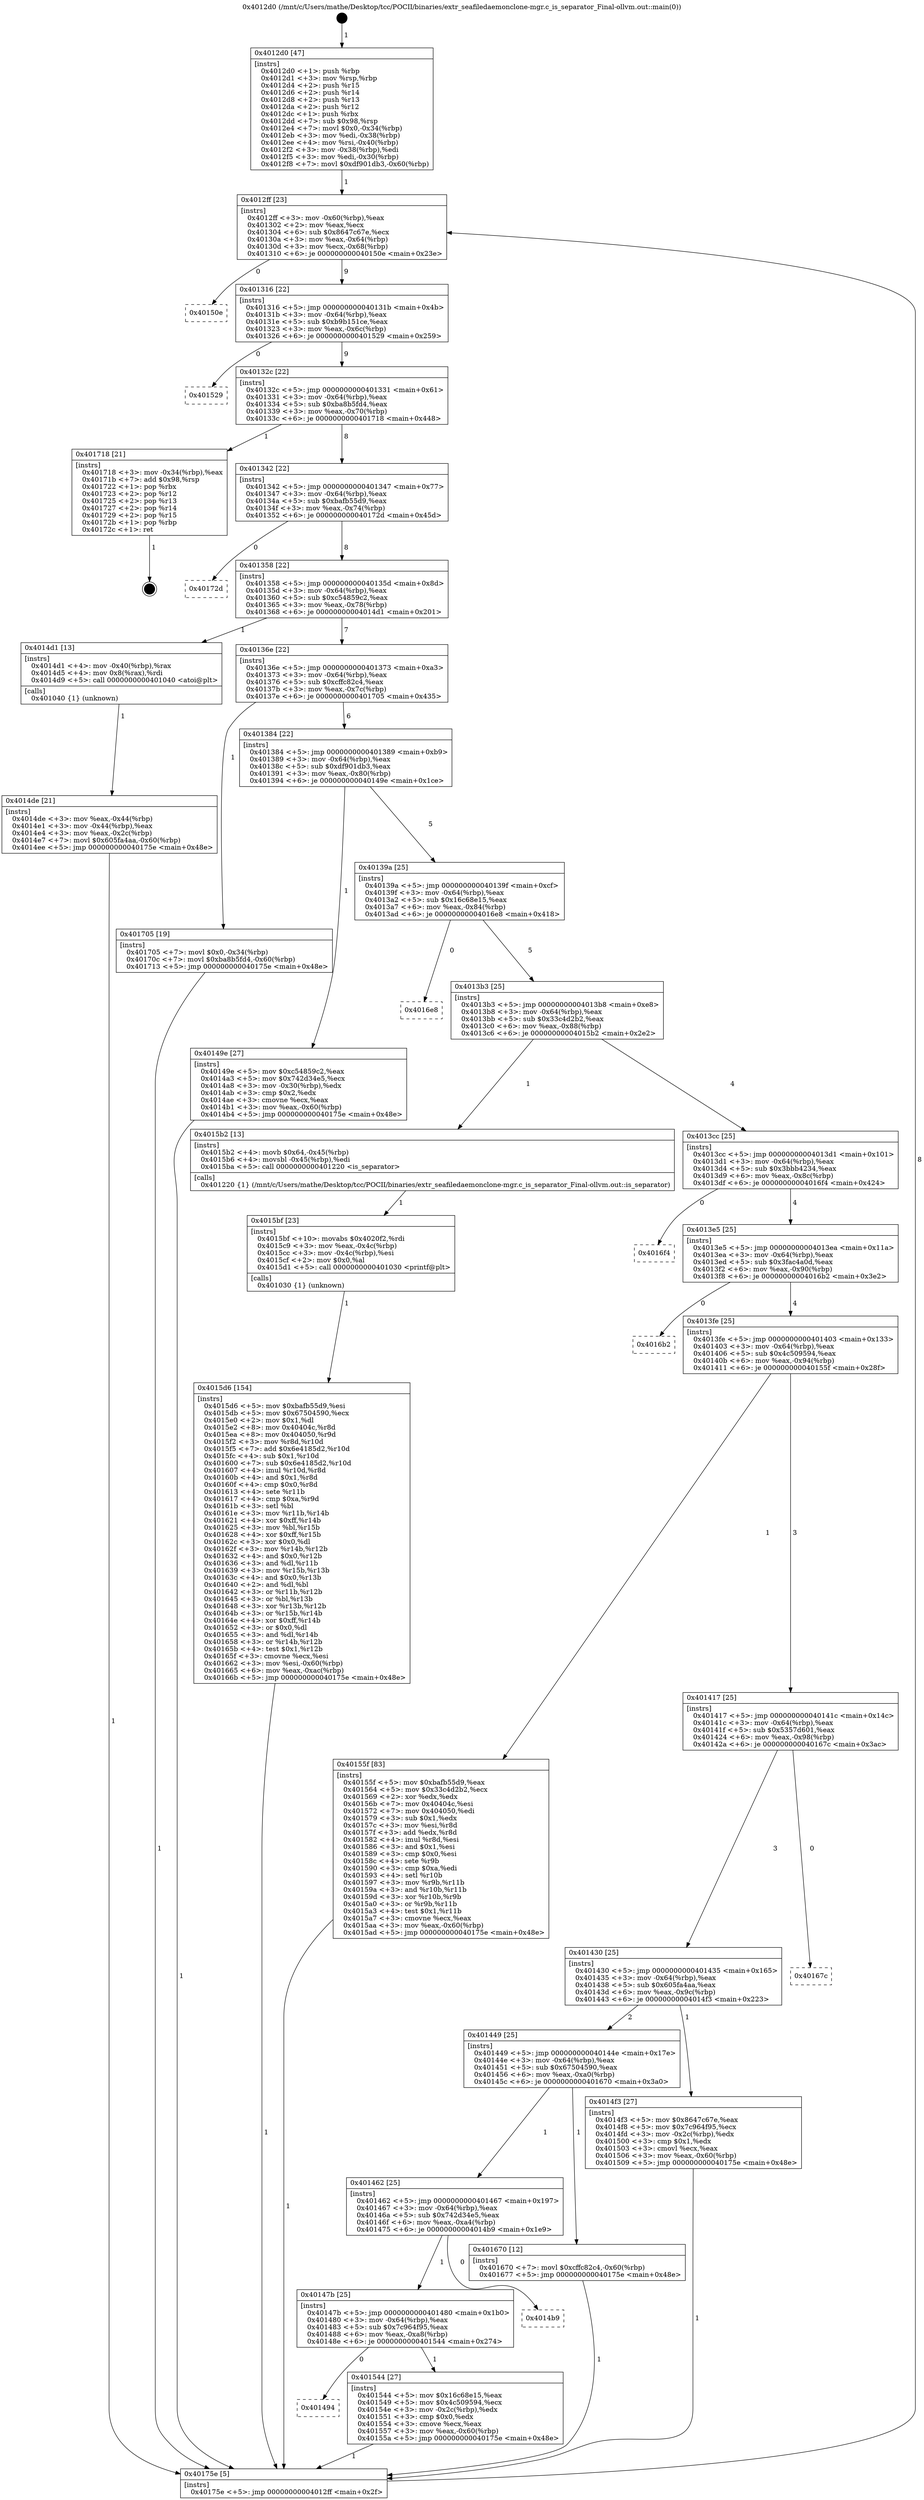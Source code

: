 digraph "0x4012d0" {
  label = "0x4012d0 (/mnt/c/Users/mathe/Desktop/tcc/POCII/binaries/extr_seafiledaemonclone-mgr.c_is_separator_Final-ollvm.out::main(0))"
  labelloc = "t"
  node[shape=record]

  Entry [label="",width=0.3,height=0.3,shape=circle,fillcolor=black,style=filled]
  "0x4012ff" [label="{
     0x4012ff [23]\l
     | [instrs]\l
     &nbsp;&nbsp;0x4012ff \<+3\>: mov -0x60(%rbp),%eax\l
     &nbsp;&nbsp;0x401302 \<+2\>: mov %eax,%ecx\l
     &nbsp;&nbsp;0x401304 \<+6\>: sub $0x8647c67e,%ecx\l
     &nbsp;&nbsp;0x40130a \<+3\>: mov %eax,-0x64(%rbp)\l
     &nbsp;&nbsp;0x40130d \<+3\>: mov %ecx,-0x68(%rbp)\l
     &nbsp;&nbsp;0x401310 \<+6\>: je 000000000040150e \<main+0x23e\>\l
  }"]
  "0x40150e" [label="{
     0x40150e\l
  }", style=dashed]
  "0x401316" [label="{
     0x401316 [22]\l
     | [instrs]\l
     &nbsp;&nbsp;0x401316 \<+5\>: jmp 000000000040131b \<main+0x4b\>\l
     &nbsp;&nbsp;0x40131b \<+3\>: mov -0x64(%rbp),%eax\l
     &nbsp;&nbsp;0x40131e \<+5\>: sub $0xb9b151ce,%eax\l
     &nbsp;&nbsp;0x401323 \<+3\>: mov %eax,-0x6c(%rbp)\l
     &nbsp;&nbsp;0x401326 \<+6\>: je 0000000000401529 \<main+0x259\>\l
  }"]
  Exit [label="",width=0.3,height=0.3,shape=circle,fillcolor=black,style=filled,peripheries=2]
  "0x401529" [label="{
     0x401529\l
  }", style=dashed]
  "0x40132c" [label="{
     0x40132c [22]\l
     | [instrs]\l
     &nbsp;&nbsp;0x40132c \<+5\>: jmp 0000000000401331 \<main+0x61\>\l
     &nbsp;&nbsp;0x401331 \<+3\>: mov -0x64(%rbp),%eax\l
     &nbsp;&nbsp;0x401334 \<+5\>: sub $0xba8b5fd4,%eax\l
     &nbsp;&nbsp;0x401339 \<+3\>: mov %eax,-0x70(%rbp)\l
     &nbsp;&nbsp;0x40133c \<+6\>: je 0000000000401718 \<main+0x448\>\l
  }"]
  "0x4015d6" [label="{
     0x4015d6 [154]\l
     | [instrs]\l
     &nbsp;&nbsp;0x4015d6 \<+5\>: mov $0xbafb55d9,%esi\l
     &nbsp;&nbsp;0x4015db \<+5\>: mov $0x67504590,%ecx\l
     &nbsp;&nbsp;0x4015e0 \<+2\>: mov $0x1,%dl\l
     &nbsp;&nbsp;0x4015e2 \<+8\>: mov 0x40404c,%r8d\l
     &nbsp;&nbsp;0x4015ea \<+8\>: mov 0x404050,%r9d\l
     &nbsp;&nbsp;0x4015f2 \<+3\>: mov %r8d,%r10d\l
     &nbsp;&nbsp;0x4015f5 \<+7\>: add $0x6e4185d2,%r10d\l
     &nbsp;&nbsp;0x4015fc \<+4\>: sub $0x1,%r10d\l
     &nbsp;&nbsp;0x401600 \<+7\>: sub $0x6e4185d2,%r10d\l
     &nbsp;&nbsp;0x401607 \<+4\>: imul %r10d,%r8d\l
     &nbsp;&nbsp;0x40160b \<+4\>: and $0x1,%r8d\l
     &nbsp;&nbsp;0x40160f \<+4\>: cmp $0x0,%r8d\l
     &nbsp;&nbsp;0x401613 \<+4\>: sete %r11b\l
     &nbsp;&nbsp;0x401617 \<+4\>: cmp $0xa,%r9d\l
     &nbsp;&nbsp;0x40161b \<+3\>: setl %bl\l
     &nbsp;&nbsp;0x40161e \<+3\>: mov %r11b,%r14b\l
     &nbsp;&nbsp;0x401621 \<+4\>: xor $0xff,%r14b\l
     &nbsp;&nbsp;0x401625 \<+3\>: mov %bl,%r15b\l
     &nbsp;&nbsp;0x401628 \<+4\>: xor $0xff,%r15b\l
     &nbsp;&nbsp;0x40162c \<+3\>: xor $0x0,%dl\l
     &nbsp;&nbsp;0x40162f \<+3\>: mov %r14b,%r12b\l
     &nbsp;&nbsp;0x401632 \<+4\>: and $0x0,%r12b\l
     &nbsp;&nbsp;0x401636 \<+3\>: and %dl,%r11b\l
     &nbsp;&nbsp;0x401639 \<+3\>: mov %r15b,%r13b\l
     &nbsp;&nbsp;0x40163c \<+4\>: and $0x0,%r13b\l
     &nbsp;&nbsp;0x401640 \<+2\>: and %dl,%bl\l
     &nbsp;&nbsp;0x401642 \<+3\>: or %r11b,%r12b\l
     &nbsp;&nbsp;0x401645 \<+3\>: or %bl,%r13b\l
     &nbsp;&nbsp;0x401648 \<+3\>: xor %r13b,%r12b\l
     &nbsp;&nbsp;0x40164b \<+3\>: or %r15b,%r14b\l
     &nbsp;&nbsp;0x40164e \<+4\>: xor $0xff,%r14b\l
     &nbsp;&nbsp;0x401652 \<+3\>: or $0x0,%dl\l
     &nbsp;&nbsp;0x401655 \<+3\>: and %dl,%r14b\l
     &nbsp;&nbsp;0x401658 \<+3\>: or %r14b,%r12b\l
     &nbsp;&nbsp;0x40165b \<+4\>: test $0x1,%r12b\l
     &nbsp;&nbsp;0x40165f \<+3\>: cmovne %ecx,%esi\l
     &nbsp;&nbsp;0x401662 \<+3\>: mov %esi,-0x60(%rbp)\l
     &nbsp;&nbsp;0x401665 \<+6\>: mov %eax,-0xac(%rbp)\l
     &nbsp;&nbsp;0x40166b \<+5\>: jmp 000000000040175e \<main+0x48e\>\l
  }"]
  "0x401718" [label="{
     0x401718 [21]\l
     | [instrs]\l
     &nbsp;&nbsp;0x401718 \<+3\>: mov -0x34(%rbp),%eax\l
     &nbsp;&nbsp;0x40171b \<+7\>: add $0x98,%rsp\l
     &nbsp;&nbsp;0x401722 \<+1\>: pop %rbx\l
     &nbsp;&nbsp;0x401723 \<+2\>: pop %r12\l
     &nbsp;&nbsp;0x401725 \<+2\>: pop %r13\l
     &nbsp;&nbsp;0x401727 \<+2\>: pop %r14\l
     &nbsp;&nbsp;0x401729 \<+2\>: pop %r15\l
     &nbsp;&nbsp;0x40172b \<+1\>: pop %rbp\l
     &nbsp;&nbsp;0x40172c \<+1\>: ret\l
  }"]
  "0x401342" [label="{
     0x401342 [22]\l
     | [instrs]\l
     &nbsp;&nbsp;0x401342 \<+5\>: jmp 0000000000401347 \<main+0x77\>\l
     &nbsp;&nbsp;0x401347 \<+3\>: mov -0x64(%rbp),%eax\l
     &nbsp;&nbsp;0x40134a \<+5\>: sub $0xbafb55d9,%eax\l
     &nbsp;&nbsp;0x40134f \<+3\>: mov %eax,-0x74(%rbp)\l
     &nbsp;&nbsp;0x401352 \<+6\>: je 000000000040172d \<main+0x45d\>\l
  }"]
  "0x4015bf" [label="{
     0x4015bf [23]\l
     | [instrs]\l
     &nbsp;&nbsp;0x4015bf \<+10\>: movabs $0x4020f2,%rdi\l
     &nbsp;&nbsp;0x4015c9 \<+3\>: mov %eax,-0x4c(%rbp)\l
     &nbsp;&nbsp;0x4015cc \<+3\>: mov -0x4c(%rbp),%esi\l
     &nbsp;&nbsp;0x4015cf \<+2\>: mov $0x0,%al\l
     &nbsp;&nbsp;0x4015d1 \<+5\>: call 0000000000401030 \<printf@plt\>\l
     | [calls]\l
     &nbsp;&nbsp;0x401030 \{1\} (unknown)\l
  }"]
  "0x40172d" [label="{
     0x40172d\l
  }", style=dashed]
  "0x401358" [label="{
     0x401358 [22]\l
     | [instrs]\l
     &nbsp;&nbsp;0x401358 \<+5\>: jmp 000000000040135d \<main+0x8d\>\l
     &nbsp;&nbsp;0x40135d \<+3\>: mov -0x64(%rbp),%eax\l
     &nbsp;&nbsp;0x401360 \<+5\>: sub $0xc54859c2,%eax\l
     &nbsp;&nbsp;0x401365 \<+3\>: mov %eax,-0x78(%rbp)\l
     &nbsp;&nbsp;0x401368 \<+6\>: je 00000000004014d1 \<main+0x201\>\l
  }"]
  "0x401494" [label="{
     0x401494\l
  }", style=dashed]
  "0x4014d1" [label="{
     0x4014d1 [13]\l
     | [instrs]\l
     &nbsp;&nbsp;0x4014d1 \<+4\>: mov -0x40(%rbp),%rax\l
     &nbsp;&nbsp;0x4014d5 \<+4\>: mov 0x8(%rax),%rdi\l
     &nbsp;&nbsp;0x4014d9 \<+5\>: call 0000000000401040 \<atoi@plt\>\l
     | [calls]\l
     &nbsp;&nbsp;0x401040 \{1\} (unknown)\l
  }"]
  "0x40136e" [label="{
     0x40136e [22]\l
     | [instrs]\l
     &nbsp;&nbsp;0x40136e \<+5\>: jmp 0000000000401373 \<main+0xa3\>\l
     &nbsp;&nbsp;0x401373 \<+3\>: mov -0x64(%rbp),%eax\l
     &nbsp;&nbsp;0x401376 \<+5\>: sub $0xcffc82c4,%eax\l
     &nbsp;&nbsp;0x40137b \<+3\>: mov %eax,-0x7c(%rbp)\l
     &nbsp;&nbsp;0x40137e \<+6\>: je 0000000000401705 \<main+0x435\>\l
  }"]
  "0x401544" [label="{
     0x401544 [27]\l
     | [instrs]\l
     &nbsp;&nbsp;0x401544 \<+5\>: mov $0x16c68e15,%eax\l
     &nbsp;&nbsp;0x401549 \<+5\>: mov $0x4c509594,%ecx\l
     &nbsp;&nbsp;0x40154e \<+3\>: mov -0x2c(%rbp),%edx\l
     &nbsp;&nbsp;0x401551 \<+3\>: cmp $0x0,%edx\l
     &nbsp;&nbsp;0x401554 \<+3\>: cmove %ecx,%eax\l
     &nbsp;&nbsp;0x401557 \<+3\>: mov %eax,-0x60(%rbp)\l
     &nbsp;&nbsp;0x40155a \<+5\>: jmp 000000000040175e \<main+0x48e\>\l
  }"]
  "0x401705" [label="{
     0x401705 [19]\l
     | [instrs]\l
     &nbsp;&nbsp;0x401705 \<+7\>: movl $0x0,-0x34(%rbp)\l
     &nbsp;&nbsp;0x40170c \<+7\>: movl $0xba8b5fd4,-0x60(%rbp)\l
     &nbsp;&nbsp;0x401713 \<+5\>: jmp 000000000040175e \<main+0x48e\>\l
  }"]
  "0x401384" [label="{
     0x401384 [22]\l
     | [instrs]\l
     &nbsp;&nbsp;0x401384 \<+5\>: jmp 0000000000401389 \<main+0xb9\>\l
     &nbsp;&nbsp;0x401389 \<+3\>: mov -0x64(%rbp),%eax\l
     &nbsp;&nbsp;0x40138c \<+5\>: sub $0xdf901db3,%eax\l
     &nbsp;&nbsp;0x401391 \<+3\>: mov %eax,-0x80(%rbp)\l
     &nbsp;&nbsp;0x401394 \<+6\>: je 000000000040149e \<main+0x1ce\>\l
  }"]
  "0x40147b" [label="{
     0x40147b [25]\l
     | [instrs]\l
     &nbsp;&nbsp;0x40147b \<+5\>: jmp 0000000000401480 \<main+0x1b0\>\l
     &nbsp;&nbsp;0x401480 \<+3\>: mov -0x64(%rbp),%eax\l
     &nbsp;&nbsp;0x401483 \<+5\>: sub $0x7c964f95,%eax\l
     &nbsp;&nbsp;0x401488 \<+6\>: mov %eax,-0xa8(%rbp)\l
     &nbsp;&nbsp;0x40148e \<+6\>: je 0000000000401544 \<main+0x274\>\l
  }"]
  "0x40149e" [label="{
     0x40149e [27]\l
     | [instrs]\l
     &nbsp;&nbsp;0x40149e \<+5\>: mov $0xc54859c2,%eax\l
     &nbsp;&nbsp;0x4014a3 \<+5\>: mov $0x742d34e5,%ecx\l
     &nbsp;&nbsp;0x4014a8 \<+3\>: mov -0x30(%rbp),%edx\l
     &nbsp;&nbsp;0x4014ab \<+3\>: cmp $0x2,%edx\l
     &nbsp;&nbsp;0x4014ae \<+3\>: cmovne %ecx,%eax\l
     &nbsp;&nbsp;0x4014b1 \<+3\>: mov %eax,-0x60(%rbp)\l
     &nbsp;&nbsp;0x4014b4 \<+5\>: jmp 000000000040175e \<main+0x48e\>\l
  }"]
  "0x40139a" [label="{
     0x40139a [25]\l
     | [instrs]\l
     &nbsp;&nbsp;0x40139a \<+5\>: jmp 000000000040139f \<main+0xcf\>\l
     &nbsp;&nbsp;0x40139f \<+3\>: mov -0x64(%rbp),%eax\l
     &nbsp;&nbsp;0x4013a2 \<+5\>: sub $0x16c68e15,%eax\l
     &nbsp;&nbsp;0x4013a7 \<+6\>: mov %eax,-0x84(%rbp)\l
     &nbsp;&nbsp;0x4013ad \<+6\>: je 00000000004016e8 \<main+0x418\>\l
  }"]
  "0x40175e" [label="{
     0x40175e [5]\l
     | [instrs]\l
     &nbsp;&nbsp;0x40175e \<+5\>: jmp 00000000004012ff \<main+0x2f\>\l
  }"]
  "0x4012d0" [label="{
     0x4012d0 [47]\l
     | [instrs]\l
     &nbsp;&nbsp;0x4012d0 \<+1\>: push %rbp\l
     &nbsp;&nbsp;0x4012d1 \<+3\>: mov %rsp,%rbp\l
     &nbsp;&nbsp;0x4012d4 \<+2\>: push %r15\l
     &nbsp;&nbsp;0x4012d6 \<+2\>: push %r14\l
     &nbsp;&nbsp;0x4012d8 \<+2\>: push %r13\l
     &nbsp;&nbsp;0x4012da \<+2\>: push %r12\l
     &nbsp;&nbsp;0x4012dc \<+1\>: push %rbx\l
     &nbsp;&nbsp;0x4012dd \<+7\>: sub $0x98,%rsp\l
     &nbsp;&nbsp;0x4012e4 \<+7\>: movl $0x0,-0x34(%rbp)\l
     &nbsp;&nbsp;0x4012eb \<+3\>: mov %edi,-0x38(%rbp)\l
     &nbsp;&nbsp;0x4012ee \<+4\>: mov %rsi,-0x40(%rbp)\l
     &nbsp;&nbsp;0x4012f2 \<+3\>: mov -0x38(%rbp),%edi\l
     &nbsp;&nbsp;0x4012f5 \<+3\>: mov %edi,-0x30(%rbp)\l
     &nbsp;&nbsp;0x4012f8 \<+7\>: movl $0xdf901db3,-0x60(%rbp)\l
  }"]
  "0x4014de" [label="{
     0x4014de [21]\l
     | [instrs]\l
     &nbsp;&nbsp;0x4014de \<+3\>: mov %eax,-0x44(%rbp)\l
     &nbsp;&nbsp;0x4014e1 \<+3\>: mov -0x44(%rbp),%eax\l
     &nbsp;&nbsp;0x4014e4 \<+3\>: mov %eax,-0x2c(%rbp)\l
     &nbsp;&nbsp;0x4014e7 \<+7\>: movl $0x605fa4aa,-0x60(%rbp)\l
     &nbsp;&nbsp;0x4014ee \<+5\>: jmp 000000000040175e \<main+0x48e\>\l
  }"]
  "0x4014b9" [label="{
     0x4014b9\l
  }", style=dashed]
  "0x4016e8" [label="{
     0x4016e8\l
  }", style=dashed]
  "0x4013b3" [label="{
     0x4013b3 [25]\l
     | [instrs]\l
     &nbsp;&nbsp;0x4013b3 \<+5\>: jmp 00000000004013b8 \<main+0xe8\>\l
     &nbsp;&nbsp;0x4013b8 \<+3\>: mov -0x64(%rbp),%eax\l
     &nbsp;&nbsp;0x4013bb \<+5\>: sub $0x33c4d2b2,%eax\l
     &nbsp;&nbsp;0x4013c0 \<+6\>: mov %eax,-0x88(%rbp)\l
     &nbsp;&nbsp;0x4013c6 \<+6\>: je 00000000004015b2 \<main+0x2e2\>\l
  }"]
  "0x401462" [label="{
     0x401462 [25]\l
     | [instrs]\l
     &nbsp;&nbsp;0x401462 \<+5\>: jmp 0000000000401467 \<main+0x197\>\l
     &nbsp;&nbsp;0x401467 \<+3\>: mov -0x64(%rbp),%eax\l
     &nbsp;&nbsp;0x40146a \<+5\>: sub $0x742d34e5,%eax\l
     &nbsp;&nbsp;0x40146f \<+6\>: mov %eax,-0xa4(%rbp)\l
     &nbsp;&nbsp;0x401475 \<+6\>: je 00000000004014b9 \<main+0x1e9\>\l
  }"]
  "0x4015b2" [label="{
     0x4015b2 [13]\l
     | [instrs]\l
     &nbsp;&nbsp;0x4015b2 \<+4\>: movb $0x64,-0x45(%rbp)\l
     &nbsp;&nbsp;0x4015b6 \<+4\>: movsbl -0x45(%rbp),%edi\l
     &nbsp;&nbsp;0x4015ba \<+5\>: call 0000000000401220 \<is_separator\>\l
     | [calls]\l
     &nbsp;&nbsp;0x401220 \{1\} (/mnt/c/Users/mathe/Desktop/tcc/POCII/binaries/extr_seafiledaemonclone-mgr.c_is_separator_Final-ollvm.out::is_separator)\l
  }"]
  "0x4013cc" [label="{
     0x4013cc [25]\l
     | [instrs]\l
     &nbsp;&nbsp;0x4013cc \<+5\>: jmp 00000000004013d1 \<main+0x101\>\l
     &nbsp;&nbsp;0x4013d1 \<+3\>: mov -0x64(%rbp),%eax\l
     &nbsp;&nbsp;0x4013d4 \<+5\>: sub $0x3bbb4234,%eax\l
     &nbsp;&nbsp;0x4013d9 \<+6\>: mov %eax,-0x8c(%rbp)\l
     &nbsp;&nbsp;0x4013df \<+6\>: je 00000000004016f4 \<main+0x424\>\l
  }"]
  "0x401670" [label="{
     0x401670 [12]\l
     | [instrs]\l
     &nbsp;&nbsp;0x401670 \<+7\>: movl $0xcffc82c4,-0x60(%rbp)\l
     &nbsp;&nbsp;0x401677 \<+5\>: jmp 000000000040175e \<main+0x48e\>\l
  }"]
  "0x4016f4" [label="{
     0x4016f4\l
  }", style=dashed]
  "0x4013e5" [label="{
     0x4013e5 [25]\l
     | [instrs]\l
     &nbsp;&nbsp;0x4013e5 \<+5\>: jmp 00000000004013ea \<main+0x11a\>\l
     &nbsp;&nbsp;0x4013ea \<+3\>: mov -0x64(%rbp),%eax\l
     &nbsp;&nbsp;0x4013ed \<+5\>: sub $0x3fac4a0d,%eax\l
     &nbsp;&nbsp;0x4013f2 \<+6\>: mov %eax,-0x90(%rbp)\l
     &nbsp;&nbsp;0x4013f8 \<+6\>: je 00000000004016b2 \<main+0x3e2\>\l
  }"]
  "0x401449" [label="{
     0x401449 [25]\l
     | [instrs]\l
     &nbsp;&nbsp;0x401449 \<+5\>: jmp 000000000040144e \<main+0x17e\>\l
     &nbsp;&nbsp;0x40144e \<+3\>: mov -0x64(%rbp),%eax\l
     &nbsp;&nbsp;0x401451 \<+5\>: sub $0x67504590,%eax\l
     &nbsp;&nbsp;0x401456 \<+6\>: mov %eax,-0xa0(%rbp)\l
     &nbsp;&nbsp;0x40145c \<+6\>: je 0000000000401670 \<main+0x3a0\>\l
  }"]
  "0x4016b2" [label="{
     0x4016b2\l
  }", style=dashed]
  "0x4013fe" [label="{
     0x4013fe [25]\l
     | [instrs]\l
     &nbsp;&nbsp;0x4013fe \<+5\>: jmp 0000000000401403 \<main+0x133\>\l
     &nbsp;&nbsp;0x401403 \<+3\>: mov -0x64(%rbp),%eax\l
     &nbsp;&nbsp;0x401406 \<+5\>: sub $0x4c509594,%eax\l
     &nbsp;&nbsp;0x40140b \<+6\>: mov %eax,-0x94(%rbp)\l
     &nbsp;&nbsp;0x401411 \<+6\>: je 000000000040155f \<main+0x28f\>\l
  }"]
  "0x4014f3" [label="{
     0x4014f3 [27]\l
     | [instrs]\l
     &nbsp;&nbsp;0x4014f3 \<+5\>: mov $0x8647c67e,%eax\l
     &nbsp;&nbsp;0x4014f8 \<+5\>: mov $0x7c964f95,%ecx\l
     &nbsp;&nbsp;0x4014fd \<+3\>: mov -0x2c(%rbp),%edx\l
     &nbsp;&nbsp;0x401500 \<+3\>: cmp $0x1,%edx\l
     &nbsp;&nbsp;0x401503 \<+3\>: cmovl %ecx,%eax\l
     &nbsp;&nbsp;0x401506 \<+3\>: mov %eax,-0x60(%rbp)\l
     &nbsp;&nbsp;0x401509 \<+5\>: jmp 000000000040175e \<main+0x48e\>\l
  }"]
  "0x40155f" [label="{
     0x40155f [83]\l
     | [instrs]\l
     &nbsp;&nbsp;0x40155f \<+5\>: mov $0xbafb55d9,%eax\l
     &nbsp;&nbsp;0x401564 \<+5\>: mov $0x33c4d2b2,%ecx\l
     &nbsp;&nbsp;0x401569 \<+2\>: xor %edx,%edx\l
     &nbsp;&nbsp;0x40156b \<+7\>: mov 0x40404c,%esi\l
     &nbsp;&nbsp;0x401572 \<+7\>: mov 0x404050,%edi\l
     &nbsp;&nbsp;0x401579 \<+3\>: sub $0x1,%edx\l
     &nbsp;&nbsp;0x40157c \<+3\>: mov %esi,%r8d\l
     &nbsp;&nbsp;0x40157f \<+3\>: add %edx,%r8d\l
     &nbsp;&nbsp;0x401582 \<+4\>: imul %r8d,%esi\l
     &nbsp;&nbsp;0x401586 \<+3\>: and $0x1,%esi\l
     &nbsp;&nbsp;0x401589 \<+3\>: cmp $0x0,%esi\l
     &nbsp;&nbsp;0x40158c \<+4\>: sete %r9b\l
     &nbsp;&nbsp;0x401590 \<+3\>: cmp $0xa,%edi\l
     &nbsp;&nbsp;0x401593 \<+4\>: setl %r10b\l
     &nbsp;&nbsp;0x401597 \<+3\>: mov %r9b,%r11b\l
     &nbsp;&nbsp;0x40159a \<+3\>: and %r10b,%r11b\l
     &nbsp;&nbsp;0x40159d \<+3\>: xor %r10b,%r9b\l
     &nbsp;&nbsp;0x4015a0 \<+3\>: or %r9b,%r11b\l
     &nbsp;&nbsp;0x4015a3 \<+4\>: test $0x1,%r11b\l
     &nbsp;&nbsp;0x4015a7 \<+3\>: cmovne %ecx,%eax\l
     &nbsp;&nbsp;0x4015aa \<+3\>: mov %eax,-0x60(%rbp)\l
     &nbsp;&nbsp;0x4015ad \<+5\>: jmp 000000000040175e \<main+0x48e\>\l
  }"]
  "0x401417" [label="{
     0x401417 [25]\l
     | [instrs]\l
     &nbsp;&nbsp;0x401417 \<+5\>: jmp 000000000040141c \<main+0x14c\>\l
     &nbsp;&nbsp;0x40141c \<+3\>: mov -0x64(%rbp),%eax\l
     &nbsp;&nbsp;0x40141f \<+5\>: sub $0x5357d601,%eax\l
     &nbsp;&nbsp;0x401424 \<+6\>: mov %eax,-0x98(%rbp)\l
     &nbsp;&nbsp;0x40142a \<+6\>: je 000000000040167c \<main+0x3ac\>\l
  }"]
  "0x401430" [label="{
     0x401430 [25]\l
     | [instrs]\l
     &nbsp;&nbsp;0x401430 \<+5\>: jmp 0000000000401435 \<main+0x165\>\l
     &nbsp;&nbsp;0x401435 \<+3\>: mov -0x64(%rbp),%eax\l
     &nbsp;&nbsp;0x401438 \<+5\>: sub $0x605fa4aa,%eax\l
     &nbsp;&nbsp;0x40143d \<+6\>: mov %eax,-0x9c(%rbp)\l
     &nbsp;&nbsp;0x401443 \<+6\>: je 00000000004014f3 \<main+0x223\>\l
  }"]
  "0x40167c" [label="{
     0x40167c\l
  }", style=dashed]
  Entry -> "0x4012d0" [label=" 1"]
  "0x4012ff" -> "0x40150e" [label=" 0"]
  "0x4012ff" -> "0x401316" [label=" 9"]
  "0x401718" -> Exit [label=" 1"]
  "0x401316" -> "0x401529" [label=" 0"]
  "0x401316" -> "0x40132c" [label=" 9"]
  "0x401705" -> "0x40175e" [label=" 1"]
  "0x40132c" -> "0x401718" [label=" 1"]
  "0x40132c" -> "0x401342" [label=" 8"]
  "0x401670" -> "0x40175e" [label=" 1"]
  "0x401342" -> "0x40172d" [label=" 0"]
  "0x401342" -> "0x401358" [label=" 8"]
  "0x4015d6" -> "0x40175e" [label=" 1"]
  "0x401358" -> "0x4014d1" [label=" 1"]
  "0x401358" -> "0x40136e" [label=" 7"]
  "0x4015bf" -> "0x4015d6" [label=" 1"]
  "0x40136e" -> "0x401705" [label=" 1"]
  "0x40136e" -> "0x401384" [label=" 6"]
  "0x4015b2" -> "0x4015bf" [label=" 1"]
  "0x401384" -> "0x40149e" [label=" 1"]
  "0x401384" -> "0x40139a" [label=" 5"]
  "0x40149e" -> "0x40175e" [label=" 1"]
  "0x4012d0" -> "0x4012ff" [label=" 1"]
  "0x40175e" -> "0x4012ff" [label=" 8"]
  "0x4014d1" -> "0x4014de" [label=" 1"]
  "0x4014de" -> "0x40175e" [label=" 1"]
  "0x401544" -> "0x40175e" [label=" 1"]
  "0x40139a" -> "0x4016e8" [label=" 0"]
  "0x40139a" -> "0x4013b3" [label=" 5"]
  "0x40147b" -> "0x401494" [label=" 0"]
  "0x4013b3" -> "0x4015b2" [label=" 1"]
  "0x4013b3" -> "0x4013cc" [label=" 4"]
  "0x40155f" -> "0x40175e" [label=" 1"]
  "0x4013cc" -> "0x4016f4" [label=" 0"]
  "0x4013cc" -> "0x4013e5" [label=" 4"]
  "0x401462" -> "0x40147b" [label=" 1"]
  "0x4013e5" -> "0x4016b2" [label=" 0"]
  "0x4013e5" -> "0x4013fe" [label=" 4"]
  "0x40147b" -> "0x401544" [label=" 1"]
  "0x4013fe" -> "0x40155f" [label=" 1"]
  "0x4013fe" -> "0x401417" [label=" 3"]
  "0x401449" -> "0x401462" [label=" 1"]
  "0x401417" -> "0x40167c" [label=" 0"]
  "0x401417" -> "0x401430" [label=" 3"]
  "0x401449" -> "0x401670" [label=" 1"]
  "0x401430" -> "0x4014f3" [label=" 1"]
  "0x401430" -> "0x401449" [label=" 2"]
  "0x4014f3" -> "0x40175e" [label=" 1"]
  "0x401462" -> "0x4014b9" [label=" 0"]
}
